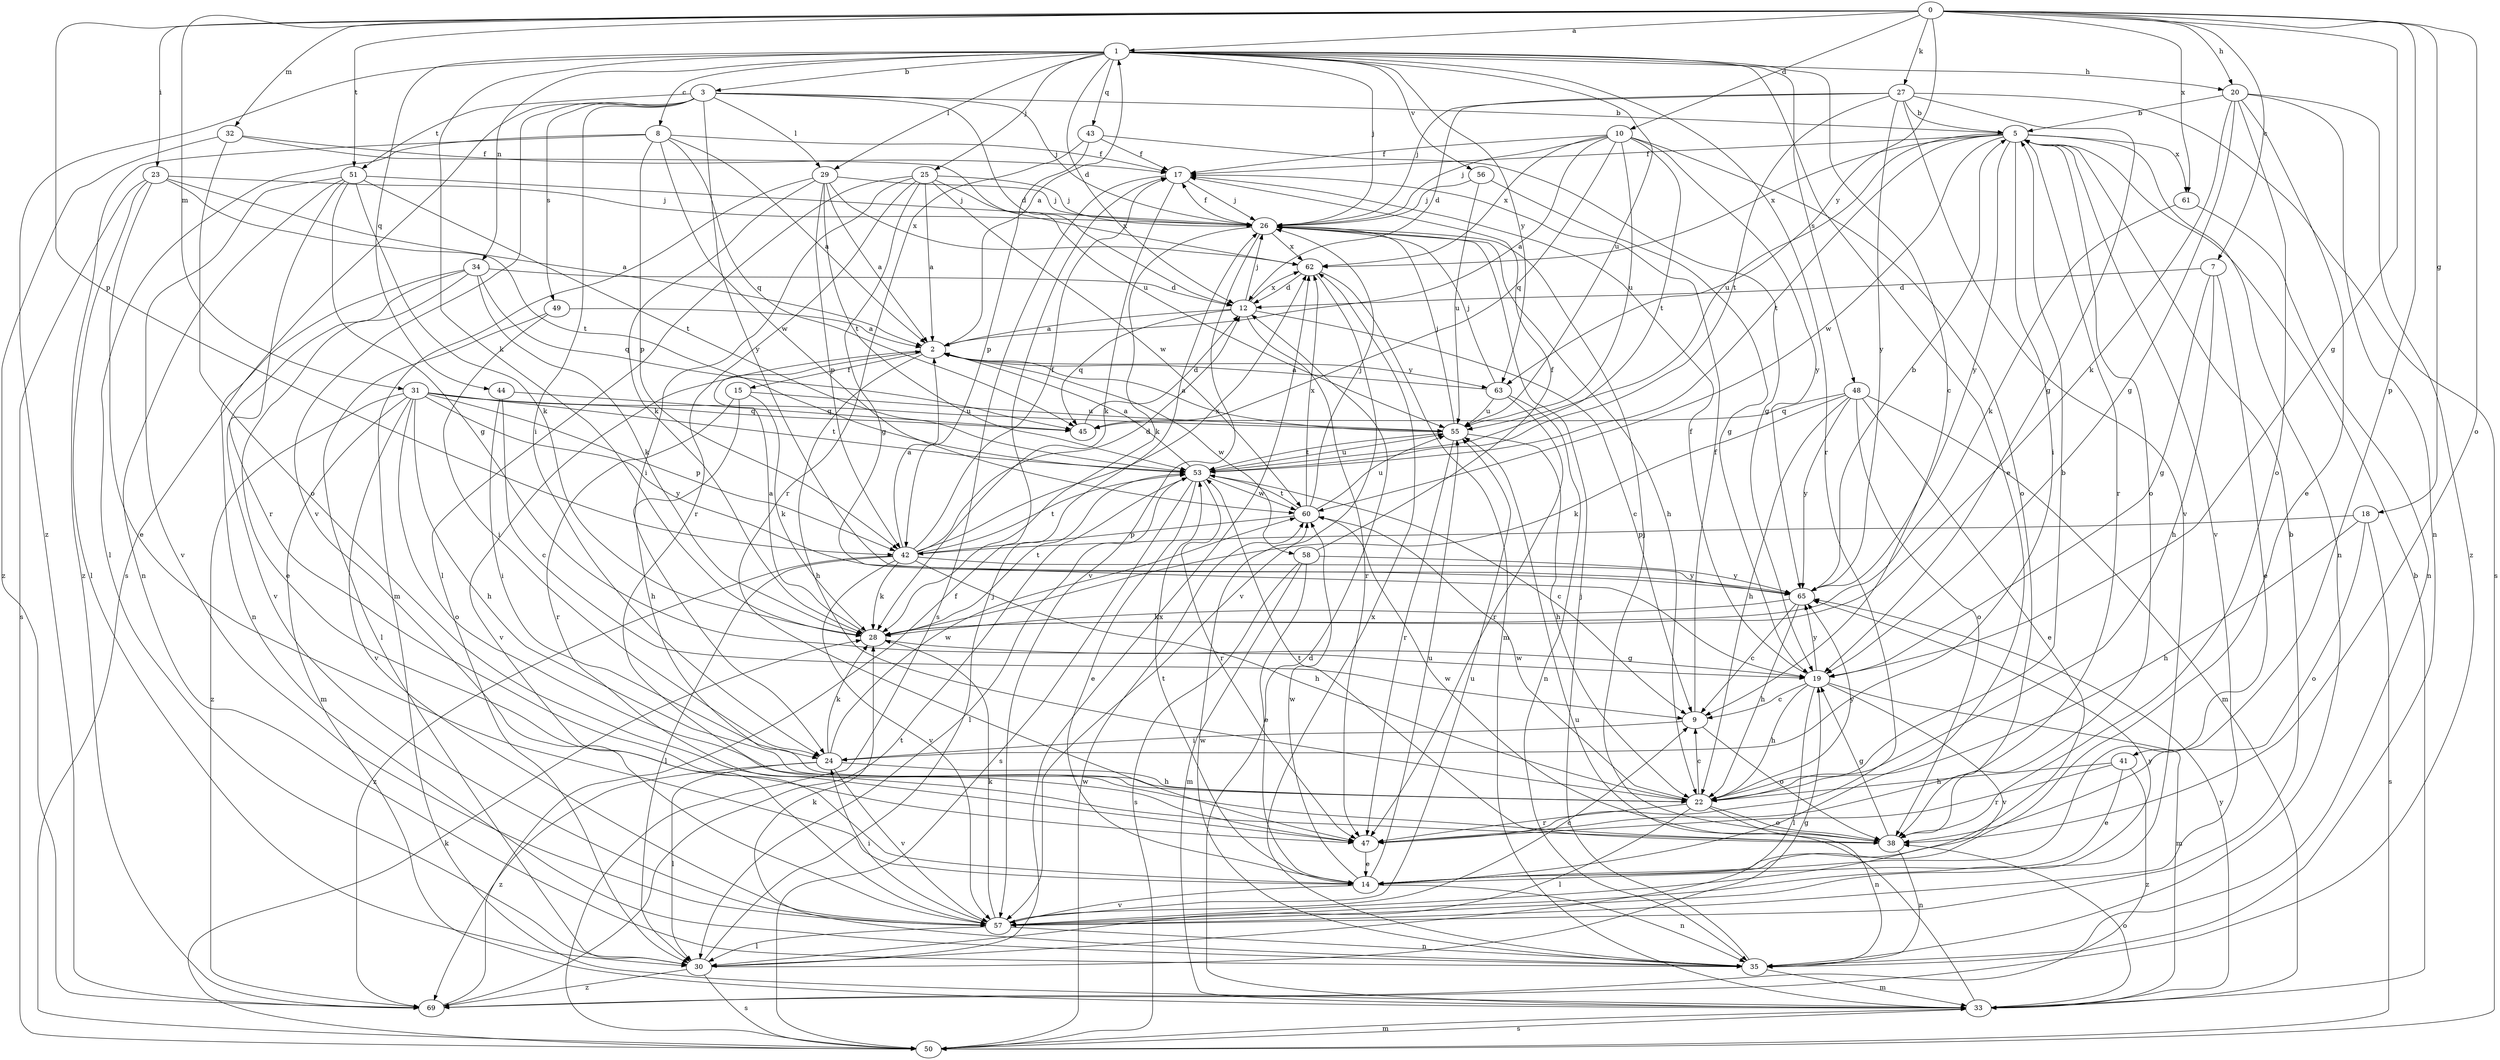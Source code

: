 strict digraph  {
0;
1;
2;
3;
5;
7;
8;
9;
10;
12;
14;
15;
17;
18;
19;
20;
22;
23;
24;
25;
26;
27;
28;
29;
30;
31;
32;
33;
34;
35;
38;
41;
42;
43;
44;
45;
47;
48;
49;
50;
51;
53;
55;
56;
57;
58;
60;
61;
62;
63;
65;
69;
0 -> 1  [label=a];
0 -> 7  [label=c];
0 -> 10  [label=d];
0 -> 18  [label=g];
0 -> 19  [label=g];
0 -> 20  [label=h];
0 -> 23  [label=i];
0 -> 27  [label=k];
0 -> 31  [label=m];
0 -> 32  [label=m];
0 -> 38  [label=o];
0 -> 41  [label=p];
0 -> 42  [label=p];
0 -> 51  [label=t];
0 -> 61  [label=x];
0 -> 63  [label=y];
1 -> 3  [label=b];
1 -> 8  [label=c];
1 -> 9  [label=c];
1 -> 12  [label=d];
1 -> 14  [label=e];
1 -> 20  [label=h];
1 -> 25  [label=j];
1 -> 26  [label=j];
1 -> 28  [label=k];
1 -> 29  [label=l];
1 -> 34  [label=n];
1 -> 43  [label=q];
1 -> 44  [label=q];
1 -> 47  [label=r];
1 -> 48  [label=s];
1 -> 55  [label=u];
1 -> 56  [label=v];
1 -> 63  [label=y];
1 -> 69  [label=z];
2 -> 1  [label=a];
2 -> 15  [label=f];
2 -> 22  [label=h];
2 -> 57  [label=v];
2 -> 58  [label=w];
2 -> 63  [label=y];
3 -> 5  [label=b];
3 -> 12  [label=d];
3 -> 24  [label=i];
3 -> 26  [label=j];
3 -> 29  [label=l];
3 -> 49  [label=s];
3 -> 50  [label=s];
3 -> 51  [label=t];
3 -> 57  [label=v];
3 -> 65  [label=y];
5 -> 17  [label=f];
5 -> 24  [label=i];
5 -> 35  [label=n];
5 -> 38  [label=o];
5 -> 47  [label=r];
5 -> 53  [label=t];
5 -> 55  [label=u];
5 -> 57  [label=v];
5 -> 60  [label=w];
5 -> 61  [label=x];
5 -> 62  [label=x];
5 -> 65  [label=y];
7 -> 12  [label=d];
7 -> 14  [label=e];
7 -> 19  [label=g];
7 -> 22  [label=h];
8 -> 2  [label=a];
8 -> 17  [label=f];
8 -> 30  [label=l];
8 -> 42  [label=p];
8 -> 45  [label=q];
8 -> 60  [label=w];
8 -> 69  [label=z];
9 -> 17  [label=f];
9 -> 24  [label=i];
9 -> 38  [label=o];
10 -> 2  [label=a];
10 -> 17  [label=f];
10 -> 26  [label=j];
10 -> 38  [label=o];
10 -> 45  [label=q];
10 -> 53  [label=t];
10 -> 55  [label=u];
10 -> 62  [label=x];
10 -> 65  [label=y];
12 -> 2  [label=a];
12 -> 9  [label=c];
12 -> 26  [label=j];
12 -> 45  [label=q];
12 -> 47  [label=r];
12 -> 62  [label=x];
14 -> 35  [label=n];
14 -> 53  [label=t];
14 -> 55  [label=u];
14 -> 57  [label=v];
14 -> 60  [label=w];
15 -> 22  [label=h];
15 -> 28  [label=k];
15 -> 47  [label=r];
15 -> 55  [label=u];
17 -> 26  [label=j];
17 -> 28  [label=k];
17 -> 50  [label=s];
18 -> 22  [label=h];
18 -> 38  [label=o];
18 -> 42  [label=p];
18 -> 50  [label=s];
19 -> 9  [label=c];
19 -> 17  [label=f];
19 -> 22  [label=h];
19 -> 30  [label=l];
19 -> 33  [label=m];
19 -> 57  [label=v];
19 -> 65  [label=y];
20 -> 5  [label=b];
20 -> 14  [label=e];
20 -> 19  [label=g];
20 -> 28  [label=k];
20 -> 35  [label=n];
20 -> 38  [label=o];
20 -> 69  [label=z];
22 -> 5  [label=b];
22 -> 9  [label=c];
22 -> 30  [label=l];
22 -> 35  [label=n];
22 -> 38  [label=o];
22 -> 47  [label=r];
22 -> 60  [label=w];
22 -> 65  [label=y];
23 -> 2  [label=a];
23 -> 14  [label=e];
23 -> 26  [label=j];
23 -> 30  [label=l];
23 -> 50  [label=s];
23 -> 53  [label=t];
24 -> 22  [label=h];
24 -> 28  [label=k];
24 -> 30  [label=l];
24 -> 57  [label=v];
24 -> 60  [label=w];
24 -> 69  [label=z];
25 -> 2  [label=a];
25 -> 19  [label=g];
25 -> 24  [label=i];
25 -> 26  [label=j];
25 -> 30  [label=l];
25 -> 47  [label=r];
25 -> 60  [label=w];
25 -> 62  [label=x];
26 -> 17  [label=f];
26 -> 22  [label=h];
26 -> 28  [label=k];
26 -> 57  [label=v];
26 -> 62  [label=x];
27 -> 5  [label=b];
27 -> 12  [label=d];
27 -> 19  [label=g];
27 -> 26  [label=j];
27 -> 50  [label=s];
27 -> 53  [label=t];
27 -> 57  [label=v];
27 -> 65  [label=y];
28 -> 2  [label=a];
28 -> 19  [label=g];
28 -> 53  [label=t];
29 -> 2  [label=a];
29 -> 26  [label=j];
29 -> 28  [label=k];
29 -> 33  [label=m];
29 -> 42  [label=p];
29 -> 53  [label=t];
29 -> 62  [label=x];
30 -> 19  [label=g];
30 -> 26  [label=j];
30 -> 50  [label=s];
30 -> 62  [label=x];
30 -> 69  [label=z];
31 -> 22  [label=h];
31 -> 33  [label=m];
31 -> 38  [label=o];
31 -> 42  [label=p];
31 -> 45  [label=q];
31 -> 53  [label=t];
31 -> 55  [label=u];
31 -> 57  [label=v];
31 -> 65  [label=y];
31 -> 69  [label=z];
32 -> 17  [label=f];
32 -> 38  [label=o];
32 -> 55  [label=u];
32 -> 69  [label=z];
33 -> 5  [label=b];
33 -> 12  [label=d];
33 -> 38  [label=o];
33 -> 50  [label=s];
33 -> 55  [label=u];
33 -> 65  [label=y];
34 -> 12  [label=d];
34 -> 14  [label=e];
34 -> 28  [label=k];
34 -> 35  [label=n];
34 -> 45  [label=q];
34 -> 57  [label=v];
35 -> 26  [label=j];
35 -> 28  [label=k];
35 -> 33  [label=m];
35 -> 60  [label=w];
35 -> 62  [label=x];
38 -> 19  [label=g];
38 -> 26  [label=j];
38 -> 35  [label=n];
38 -> 53  [label=t];
38 -> 60  [label=w];
41 -> 14  [label=e];
41 -> 22  [label=h];
41 -> 47  [label=r];
41 -> 69  [label=z];
42 -> 2  [label=a];
42 -> 12  [label=d];
42 -> 17  [label=f];
42 -> 22  [label=h];
42 -> 28  [label=k];
42 -> 30  [label=l];
42 -> 53  [label=t];
42 -> 57  [label=v];
42 -> 62  [label=x];
42 -> 65  [label=y];
42 -> 69  [label=z];
43 -> 17  [label=f];
43 -> 19  [label=g];
43 -> 42  [label=p];
43 -> 47  [label=r];
44 -> 9  [label=c];
44 -> 24  [label=i];
44 -> 45  [label=q];
45 -> 12  [label=d];
47 -> 14  [label=e];
48 -> 14  [label=e];
48 -> 22  [label=h];
48 -> 28  [label=k];
48 -> 33  [label=m];
48 -> 38  [label=o];
48 -> 45  [label=q];
48 -> 65  [label=y];
49 -> 2  [label=a];
49 -> 24  [label=i];
49 -> 30  [label=l];
50 -> 28  [label=k];
50 -> 33  [label=m];
50 -> 60  [label=w];
51 -> 19  [label=g];
51 -> 26  [label=j];
51 -> 28  [label=k];
51 -> 35  [label=n];
51 -> 47  [label=r];
51 -> 53  [label=t];
51 -> 57  [label=v];
53 -> 2  [label=a];
53 -> 9  [label=c];
53 -> 14  [label=e];
53 -> 30  [label=l];
53 -> 47  [label=r];
53 -> 50  [label=s];
53 -> 55  [label=u];
53 -> 60  [label=w];
55 -> 2  [label=a];
55 -> 22  [label=h];
55 -> 26  [label=j];
55 -> 47  [label=r];
55 -> 53  [label=t];
56 -> 19  [label=g];
56 -> 26  [label=j];
56 -> 55  [label=u];
57 -> 5  [label=b];
57 -> 9  [label=c];
57 -> 24  [label=i];
57 -> 28  [label=k];
57 -> 30  [label=l];
57 -> 35  [label=n];
57 -> 55  [label=u];
57 -> 65  [label=y];
58 -> 14  [label=e];
58 -> 17  [label=f];
58 -> 33  [label=m];
58 -> 50  [label=s];
58 -> 65  [label=y];
60 -> 26  [label=j];
60 -> 42  [label=p];
60 -> 53  [label=t];
60 -> 55  [label=u];
60 -> 62  [label=x];
61 -> 28  [label=k];
61 -> 35  [label=n];
62 -> 12  [label=d];
62 -> 33  [label=m];
62 -> 57  [label=v];
63 -> 2  [label=a];
63 -> 26  [label=j];
63 -> 35  [label=n];
63 -> 47  [label=r];
63 -> 55  [label=u];
65 -> 5  [label=b];
65 -> 9  [label=c];
65 -> 22  [label=h];
65 -> 28  [label=k];
69 -> 17  [label=f];
69 -> 53  [label=t];
}
